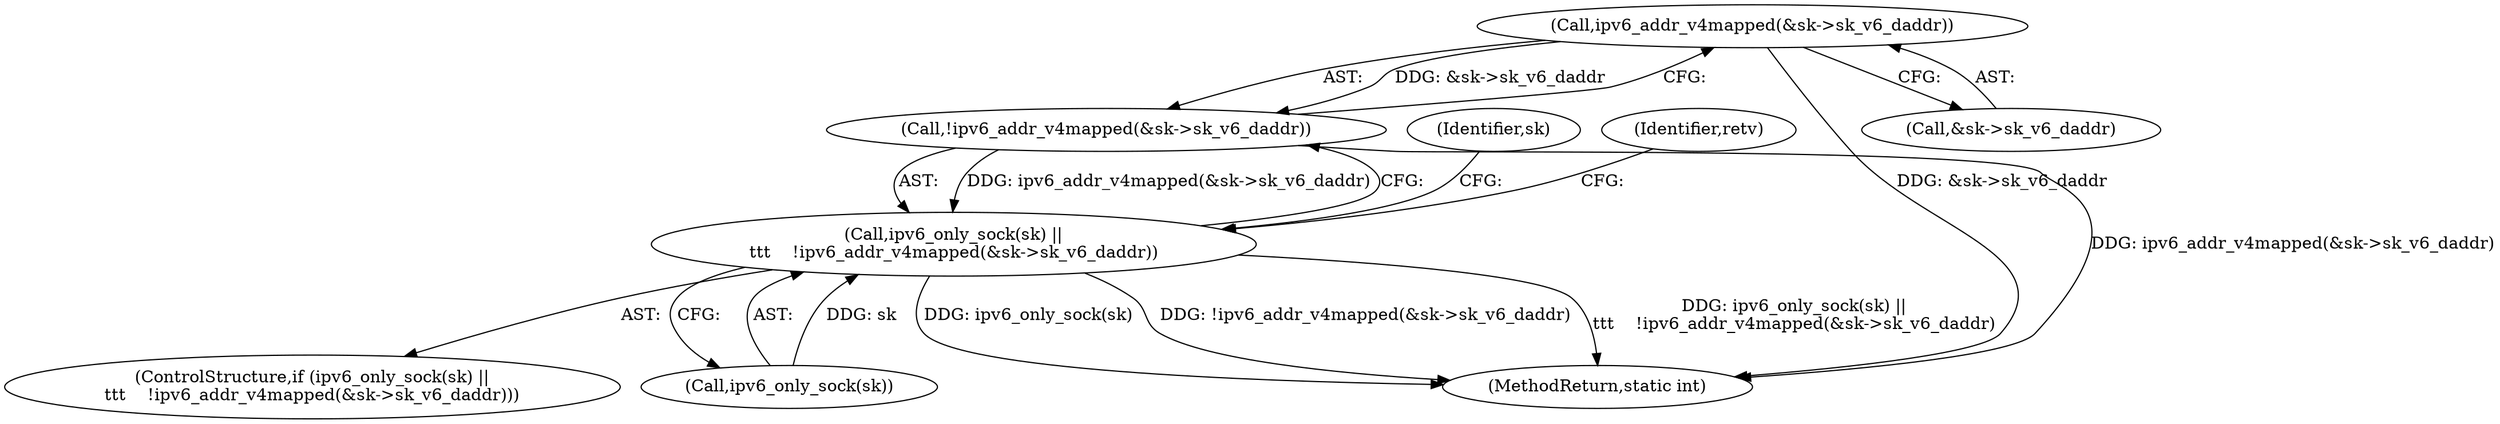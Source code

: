 digraph "0_linux_45f6fad84cc305103b28d73482b344d7f5b76f39_11@pointer" {
"1000268" [label="(Call,ipv6_addr_v4mapped(&sk->sk_v6_daddr))"];
"1000267" [label="(Call,!ipv6_addr_v4mapped(&sk->sk_v6_daddr))"];
"1000264" [label="(Call,ipv6_only_sock(sk) ||\n\t\t\t    !ipv6_addr_v4mapped(&sk->sk_v6_daddr))"];
"1000280" [label="(Identifier,sk)"];
"1000263" [label="(ControlStructure,if (ipv6_only_sock(sk) ||\n\t\t\t    !ipv6_addr_v4mapped(&sk->sk_v6_daddr)))"];
"1000267" [label="(Call,!ipv6_addr_v4mapped(&sk->sk_v6_daddr))"];
"1000269" [label="(Call,&sk->sk_v6_daddr)"];
"1000268" [label="(Call,ipv6_addr_v4mapped(&sk->sk_v6_daddr))"];
"1000275" [label="(Identifier,retv)"];
"1000265" [label="(Call,ipv6_only_sock(sk))"];
"1002046" [label="(MethodReturn,static int)"];
"1000264" [label="(Call,ipv6_only_sock(sk) ||\n\t\t\t    !ipv6_addr_v4mapped(&sk->sk_v6_daddr))"];
"1000268" -> "1000267"  [label="AST: "];
"1000268" -> "1000269"  [label="CFG: "];
"1000269" -> "1000268"  [label="AST: "];
"1000267" -> "1000268"  [label="CFG: "];
"1000268" -> "1002046"  [label="DDG: &sk->sk_v6_daddr"];
"1000268" -> "1000267"  [label="DDG: &sk->sk_v6_daddr"];
"1000267" -> "1000264"  [label="AST: "];
"1000264" -> "1000267"  [label="CFG: "];
"1000267" -> "1002046"  [label="DDG: ipv6_addr_v4mapped(&sk->sk_v6_daddr)"];
"1000267" -> "1000264"  [label="DDG: ipv6_addr_v4mapped(&sk->sk_v6_daddr)"];
"1000264" -> "1000263"  [label="AST: "];
"1000264" -> "1000265"  [label="CFG: "];
"1000265" -> "1000264"  [label="AST: "];
"1000275" -> "1000264"  [label="CFG: "];
"1000280" -> "1000264"  [label="CFG: "];
"1000264" -> "1002046"  [label="DDG: ipv6_only_sock(sk)"];
"1000264" -> "1002046"  [label="DDG: !ipv6_addr_v4mapped(&sk->sk_v6_daddr)"];
"1000264" -> "1002046"  [label="DDG: ipv6_only_sock(sk) ||\n\t\t\t    !ipv6_addr_v4mapped(&sk->sk_v6_daddr)"];
"1000265" -> "1000264"  [label="DDG: sk"];
}
